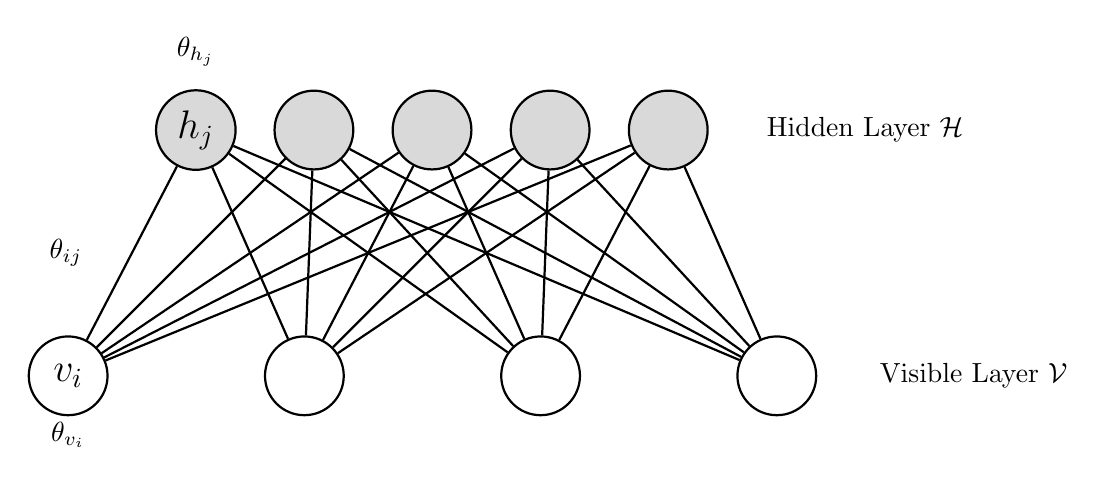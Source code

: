 \begin{tikzpicture}[auto, node distance=3cm, thick, 
                    main node/.style= {circle,
                      fill=gray!30,
                      draw,
                      font=\sffamily\Large\bfseries,
                      minimum size=1cm}]
                      

  \node[main node] (1) {$h_j$};
  \node (11) [above of=1, yshift = -2cm] {$\theta_{h_j}$};
  \node[main node] (2) [right of=1, xshift = -1.5cm] {};
  \node[main node] (3) [right of=2, xshift = -1.5cm] {};
  \node[main node] (4) [right of=3, xshift = -1.5cm] {};
  \node[main node] (5) [right of=4, xshift = -1.5cm] {};
  \node (0) [right of=5, xshift = -.5cm] {Hidden Layer $\mathcal{H}$};
  \node[main node] (6) [below left of=1, fill=white, xshift = .5cm, yshift = -1cm] {$v_i$};
  \node (12) [below of=6, yshift = 2.25cm] {$\theta_{v_i}$};
  \node[main node] (7) [right of=6, fill=white] {};
  \node[main node] (8) [right of=7, fill=white] {};
  \node[main node] (9) [right of=8, fill=white] {};
  \node (10) [right of=9, xshift = -.5cm] {Visible Layer $\mathcal{V}$};
  
  \path
    (1) edge node [left=.5cm] {$\theta_{ij}$} (6)
        edge node {} (7)
        edge node {} (8)
        edge node {} (9)
    (2) edge node {} (6)
        edge node {} (7) 
        edge node {} (8)
        edge node {} (9)
    (3) edge node {} (6)
        edge node {} (7)
        edge node {} (8)
        edge node {} (9)
    (4) edge node {} (6)
        edge node {} (7) 
        edge node {} (8)
        edge node {} (9)
    (5) edge node {} (6)
        edge node {} (7) 
        edge node {} (8)
        edge node {} (9);
\end{tikzpicture}